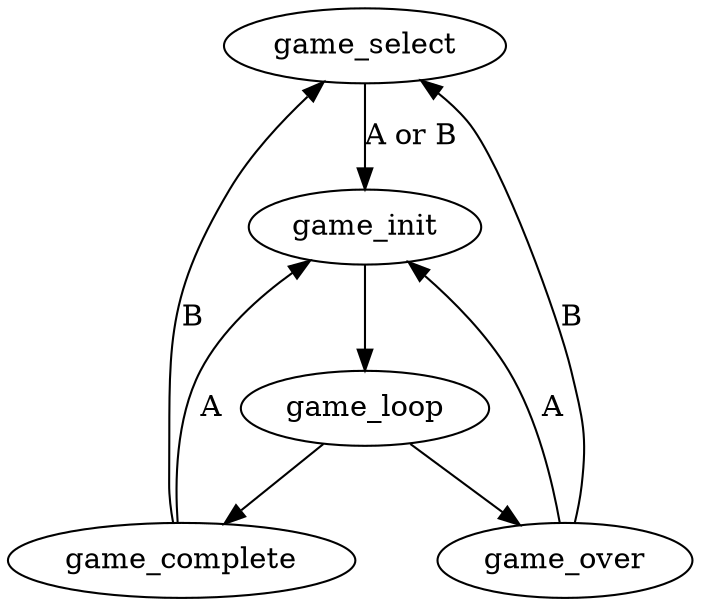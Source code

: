 digraph G {
   node [style=filled,fillcolor=white]

   game_select -> game_init [label="A or B"]
   game_init -> game_loop
   game_loop -> game_complete
   game_loop -> game_over
   game_complete -> game_init [label="A"]
   game_over -> game_init [label="A"]
   game_complete -> game_select [label="B"]
   game_over -> game_select [label="B"]
}
